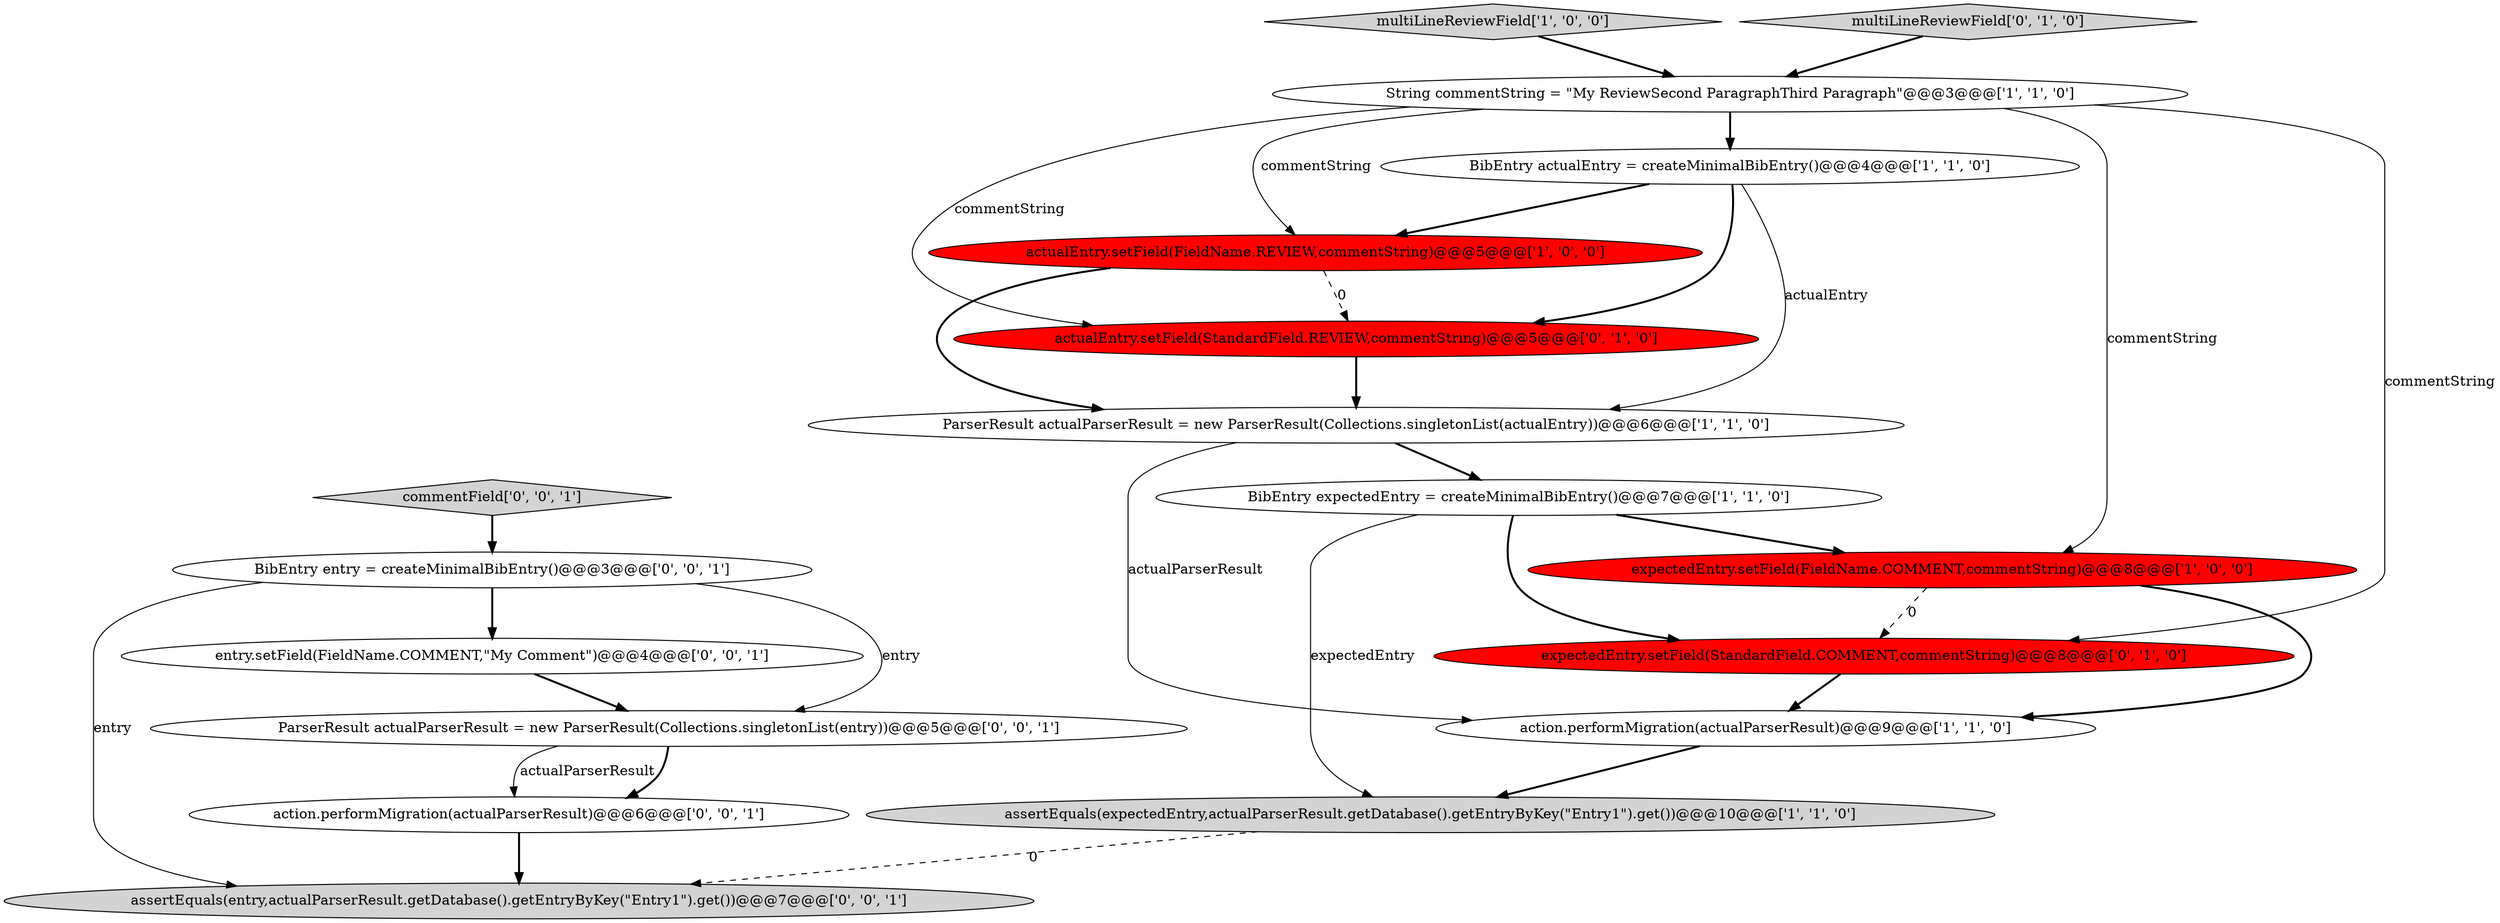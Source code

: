 digraph {
1 [style = filled, label = "actualEntry.setField(FieldName.REVIEW,commentString)@@@5@@@['1', '0', '0']", fillcolor = red, shape = ellipse image = "AAA1AAABBB1BBB"];
13 [style = filled, label = "BibEntry entry = createMinimalBibEntry()@@@3@@@['0', '0', '1']", fillcolor = white, shape = ellipse image = "AAA0AAABBB3BBB"];
8 [style = filled, label = "action.performMigration(actualParserResult)@@@9@@@['1', '1', '0']", fillcolor = white, shape = ellipse image = "AAA0AAABBB1BBB"];
6 [style = filled, label = "BibEntry actualEntry = createMinimalBibEntry()@@@4@@@['1', '1', '0']", fillcolor = white, shape = ellipse image = "AAA0AAABBB1BBB"];
9 [style = filled, label = "actualEntry.setField(StandardField.REVIEW,commentString)@@@5@@@['0', '1', '0']", fillcolor = red, shape = ellipse image = "AAA1AAABBB2BBB"];
3 [style = filled, label = "multiLineReviewField['1', '0', '0']", fillcolor = lightgray, shape = diamond image = "AAA0AAABBB1BBB"];
4 [style = filled, label = "ParserResult actualParserResult = new ParserResult(Collections.singletonList(actualEntry))@@@6@@@['1', '1', '0']", fillcolor = white, shape = ellipse image = "AAA0AAABBB1BBB"];
14 [style = filled, label = "ParserResult actualParserResult = new ParserResult(Collections.singletonList(entry))@@@5@@@['0', '0', '1']", fillcolor = white, shape = ellipse image = "AAA0AAABBB3BBB"];
0 [style = filled, label = "assertEquals(expectedEntry,actualParserResult.getDatabase().getEntryByKey(\"Entry1\").get())@@@10@@@['1', '1', '0']", fillcolor = lightgray, shape = ellipse image = "AAA0AAABBB1BBB"];
7 [style = filled, label = "BibEntry expectedEntry = createMinimalBibEntry()@@@7@@@['1', '1', '0']", fillcolor = white, shape = ellipse image = "AAA0AAABBB1BBB"];
10 [style = filled, label = "multiLineReviewField['0', '1', '0']", fillcolor = lightgray, shape = diamond image = "AAA0AAABBB2BBB"];
12 [style = filled, label = "action.performMigration(actualParserResult)@@@6@@@['0', '0', '1']", fillcolor = white, shape = ellipse image = "AAA0AAABBB3BBB"];
16 [style = filled, label = "assertEquals(entry,actualParserResult.getDatabase().getEntryByKey(\"Entry1\").get())@@@7@@@['0', '0', '1']", fillcolor = lightgray, shape = ellipse image = "AAA0AAABBB3BBB"];
17 [style = filled, label = "commentField['0', '0', '1']", fillcolor = lightgray, shape = diamond image = "AAA0AAABBB3BBB"];
15 [style = filled, label = "entry.setField(FieldName.COMMENT,\"My Comment\")@@@4@@@['0', '0', '1']", fillcolor = white, shape = ellipse image = "AAA0AAABBB3BBB"];
5 [style = filled, label = "expectedEntry.setField(FieldName.COMMENT,commentString)@@@8@@@['1', '0', '0']", fillcolor = red, shape = ellipse image = "AAA1AAABBB1BBB"];
11 [style = filled, label = "expectedEntry.setField(StandardField.COMMENT,commentString)@@@8@@@['0', '1', '0']", fillcolor = red, shape = ellipse image = "AAA1AAABBB2BBB"];
2 [style = filled, label = "String commentString = \"My ReviewSecond ParagraphThird Paragraph\"@@@3@@@['1', '1', '0']", fillcolor = white, shape = ellipse image = "AAA0AAABBB1BBB"];
4->8 [style = solid, label="actualParserResult"];
6->4 [style = solid, label="actualEntry"];
5->8 [style = bold, label=""];
1->4 [style = bold, label=""];
14->12 [style = solid, label="actualParserResult"];
7->11 [style = bold, label=""];
15->14 [style = bold, label=""];
2->6 [style = bold, label=""];
9->4 [style = bold, label=""];
0->16 [style = dashed, label="0"];
13->16 [style = solid, label="entry"];
1->9 [style = dashed, label="0"];
12->16 [style = bold, label=""];
2->11 [style = solid, label="commentString"];
4->7 [style = bold, label=""];
8->0 [style = bold, label=""];
2->5 [style = solid, label="commentString"];
6->1 [style = bold, label=""];
7->5 [style = bold, label=""];
3->2 [style = bold, label=""];
5->11 [style = dashed, label="0"];
13->14 [style = solid, label="entry"];
14->12 [style = bold, label=""];
2->1 [style = solid, label="commentString"];
2->9 [style = solid, label="commentString"];
11->8 [style = bold, label=""];
10->2 [style = bold, label=""];
17->13 [style = bold, label=""];
13->15 [style = bold, label=""];
6->9 [style = bold, label=""];
7->0 [style = solid, label="expectedEntry"];
}
